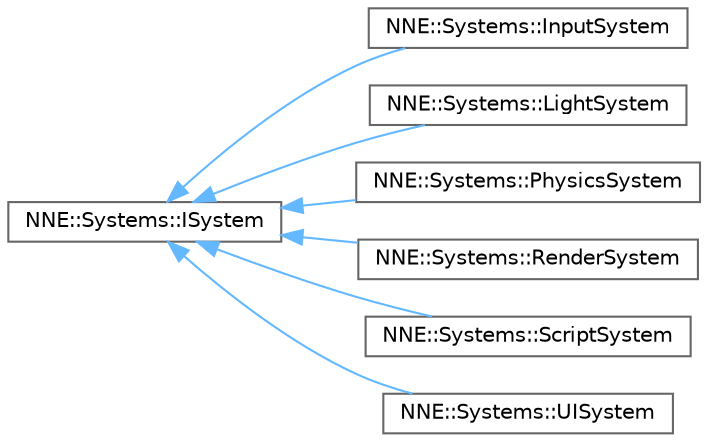 digraph "Graphical Class Hierarchy"
{
 // LATEX_PDF_SIZE
  bgcolor="transparent";
  edge [fontname=Helvetica,fontsize=10,labelfontname=Helvetica,labelfontsize=10];
  node [fontname=Helvetica,fontsize=10,shape=box,height=0.2,width=0.4];
  rankdir="LR";
  Node0 [id="Node000000",label="NNE::Systems::ISystem",height=0.2,width=0.4,color="grey40", fillcolor="white", style="filled",URL="$class_n_n_e_1_1_systems_1_1_i_system.html",tooltip=" "];
  Node0 -> Node1 [id="edge20_Node000000_Node000001",dir="back",color="steelblue1",style="solid",tooltip=" "];
  Node1 [id="Node000001",label="NNE::Systems::InputSystem",height=0.2,width=0.4,color="grey40", fillcolor="white", style="filled",URL="$class_n_n_e_1_1_systems_1_1_input_system.html",tooltip=" "];
  Node0 -> Node2 [id="edge21_Node000000_Node000002",dir="back",color="steelblue1",style="solid",tooltip=" "];
  Node2 [id="Node000002",label="NNE::Systems::LightSystem",height=0.2,width=0.4,color="grey40", fillcolor="white", style="filled",URL="$class_n_n_e_1_1_systems_1_1_light_system.html",tooltip=" "];
  Node0 -> Node3 [id="edge22_Node000000_Node000003",dir="back",color="steelblue1",style="solid",tooltip=" "];
  Node3 [id="Node000003",label="NNE::Systems::PhysicsSystem",height=0.2,width=0.4,color="grey40", fillcolor="white", style="filled",URL="$class_n_n_e_1_1_systems_1_1_physics_system.html",tooltip=" "];
  Node0 -> Node4 [id="edge23_Node000000_Node000004",dir="back",color="steelblue1",style="solid",tooltip=" "];
  Node4 [id="Node000004",label="NNE::Systems::RenderSystem",height=0.2,width=0.4,color="grey40", fillcolor="white", style="filled",URL="$class_n_n_e_1_1_systems_1_1_render_system.html",tooltip=" "];
  Node0 -> Node5 [id="edge24_Node000000_Node000005",dir="back",color="steelblue1",style="solid",tooltip=" "];
  Node5 [id="Node000005",label="NNE::Systems::ScriptSystem",height=0.2,width=0.4,color="grey40", fillcolor="white", style="filled",URL="$class_n_n_e_1_1_systems_1_1_script_system.html",tooltip=" "];
  Node0 -> Node6 [id="edge25_Node000000_Node000006",dir="back",color="steelblue1",style="solid",tooltip=" "];
  Node6 [id="Node000006",label="NNE::Systems::UISystem",height=0.2,width=0.4,color="grey40", fillcolor="white", style="filled",URL="$class_n_n_e_1_1_systems_1_1_u_i_system.html",tooltip=" "];
}
